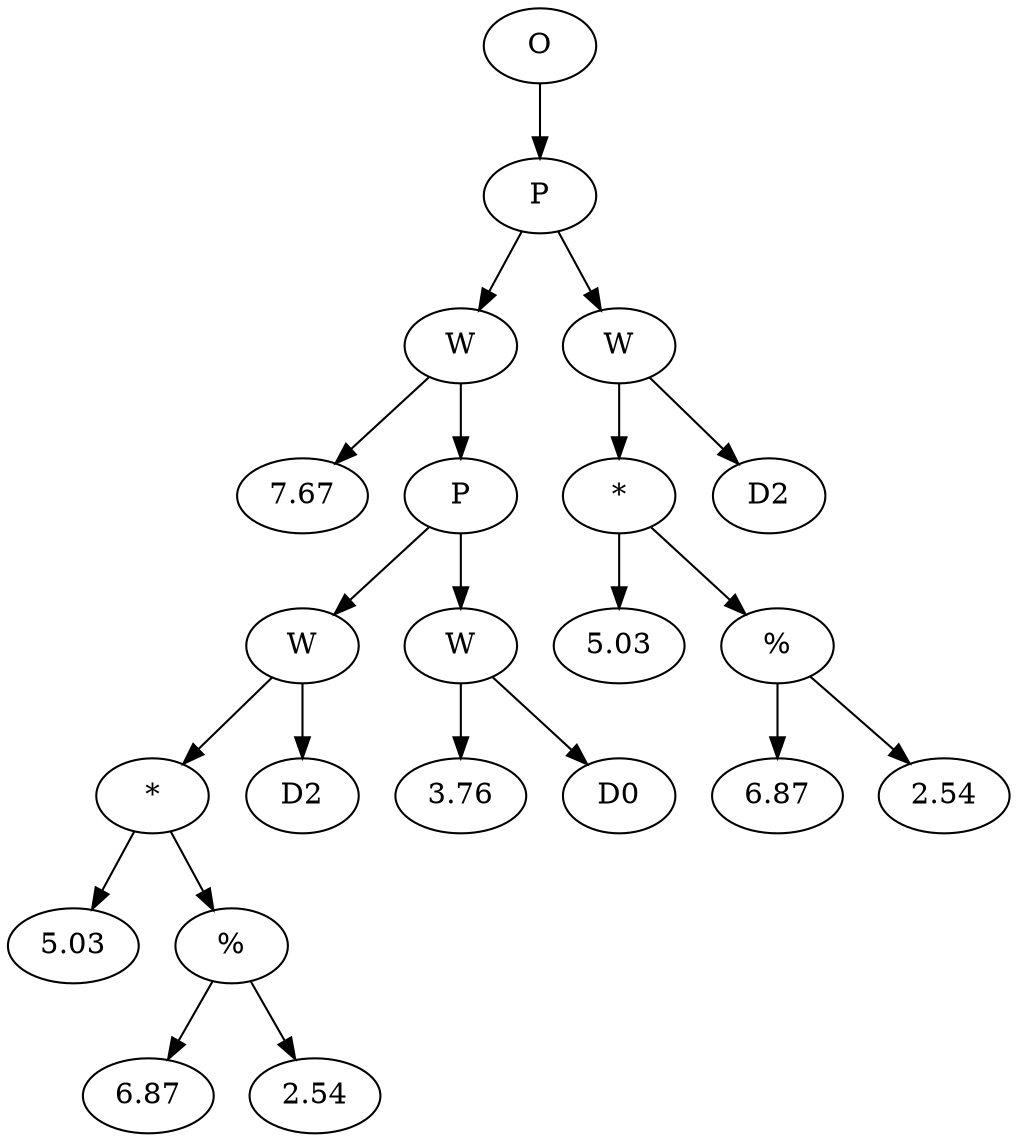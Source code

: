// Tree
digraph {
	240415 [label=O]
	240416 [label=P]
	240415 -> 240416
	240417 [label=W]
	240416 -> 240417
	240418 [label=7.67]
	240417 -> 240418
	240419 [label=P]
	240417 -> 240419
	240420 [label=W]
	240419 -> 240420
	240421 [label="*"]
	240420 -> 240421
	240422 [label=5.03]
	240421 -> 240422
	240423 [label="%"]
	240421 -> 240423
	240424 [label=6.87]
	240423 -> 240424
	240425 [label=2.54]
	240423 -> 240425
	240426 [label=D2]
	240420 -> 240426
	240427 [label=W]
	240419 -> 240427
	240428 [label=3.76]
	240427 -> 240428
	240429 [label=D0]
	240427 -> 240429
	240430 [label=W]
	240416 -> 240430
	240431 [label="*"]
	240430 -> 240431
	240432 [label=5.03]
	240431 -> 240432
	240433 [label="%"]
	240431 -> 240433
	240434 [label=6.87]
	240433 -> 240434
	240435 [label=2.54]
	240433 -> 240435
	240436 [label=D2]
	240430 -> 240436
}
